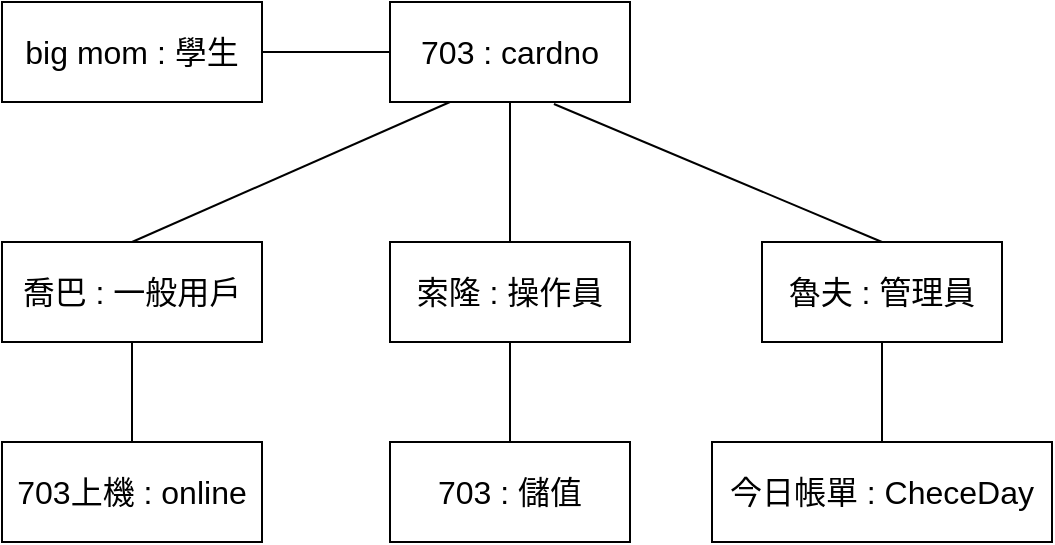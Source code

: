 <mxfile version="22.0.8" type="github">
  <diagram name="第 1 页" id="jz9GFstD0CfTGKE-H_1K">
    <mxGraphModel dx="1434" dy="758" grid="1" gridSize="10" guides="1" tooltips="1" connect="1" arrows="1" fold="1" page="1" pageScale="1" pageWidth="827" pageHeight="1169" math="0" shadow="0">
      <root>
        <mxCell id="0" />
        <mxCell id="1" parent="0" />
        <mxCell id="F-gEP1ZF5b7EgGZELP9S-1" value="big mom : 學生" style="html=1;whiteSpace=wrap;fontSize=16;" vertex="1" parent="1">
          <mxGeometry x="160" y="170" width="130" height="50" as="geometry" />
        </mxCell>
        <mxCell id="F-gEP1ZF5b7EgGZELP9S-5" value="703 : cardno" style="html=1;whiteSpace=wrap;fontSize=16;" vertex="1" parent="1">
          <mxGeometry x="354" y="170" width="120" height="50" as="geometry" />
        </mxCell>
        <mxCell id="F-gEP1ZF5b7EgGZELP9S-6" value="喬巴 : 一般用戶" style="html=1;whiteSpace=wrap;fontSize=16;" vertex="1" parent="1">
          <mxGeometry x="160" y="290" width="130" height="50" as="geometry" />
        </mxCell>
        <mxCell id="F-gEP1ZF5b7EgGZELP9S-7" value="索隆 : 操作員" style="html=1;whiteSpace=wrap;fontSize=16;" vertex="1" parent="1">
          <mxGeometry x="354" y="290" width="120" height="50" as="geometry" />
        </mxCell>
        <mxCell id="F-gEP1ZF5b7EgGZELP9S-8" value="魯夫 : 管理員" style="html=1;whiteSpace=wrap;fontSize=16;" vertex="1" parent="1">
          <mxGeometry x="540" y="290" width="120" height="50" as="geometry" />
        </mxCell>
        <mxCell id="F-gEP1ZF5b7EgGZELP9S-9" value="703上機 : online" style="html=1;whiteSpace=wrap;fontSize=16;" vertex="1" parent="1">
          <mxGeometry x="160" y="390" width="130" height="50" as="geometry" />
        </mxCell>
        <mxCell id="F-gEP1ZF5b7EgGZELP9S-10" value="703 : 儲值" style="html=1;whiteSpace=wrap;fontSize=16;" vertex="1" parent="1">
          <mxGeometry x="354" y="390" width="120" height="50" as="geometry" />
        </mxCell>
        <mxCell id="F-gEP1ZF5b7EgGZELP9S-11" value="今日帳單 : CheceDay" style="html=1;whiteSpace=wrap;fontSize=16;" vertex="1" parent="1">
          <mxGeometry x="515" y="390" width="170" height="50" as="geometry" />
        </mxCell>
        <mxCell id="F-gEP1ZF5b7EgGZELP9S-12" value="" style="endArrow=none;html=1;rounded=0;entryX=0;entryY=0.5;entryDx=0;entryDy=0;exitX=1;exitY=0.5;exitDx=0;exitDy=0;" edge="1" parent="1" source="F-gEP1ZF5b7EgGZELP9S-1" target="F-gEP1ZF5b7EgGZELP9S-5">
          <mxGeometry width="50" height="50" relative="1" as="geometry">
            <mxPoint x="390" y="420" as="sourcePoint" />
            <mxPoint x="440" y="370" as="targetPoint" />
          </mxGeometry>
        </mxCell>
        <mxCell id="F-gEP1ZF5b7EgGZELP9S-13" value="" style="endArrow=none;html=1;rounded=0;entryX=0.25;entryY=1;entryDx=0;entryDy=0;exitX=0.5;exitY=0;exitDx=0;exitDy=0;" edge="1" parent="1" source="F-gEP1ZF5b7EgGZELP9S-6" target="F-gEP1ZF5b7EgGZELP9S-5">
          <mxGeometry width="50" height="50" relative="1" as="geometry">
            <mxPoint x="260" y="215" as="sourcePoint" />
            <mxPoint x="320" y="215" as="targetPoint" />
          </mxGeometry>
        </mxCell>
        <mxCell id="F-gEP1ZF5b7EgGZELP9S-14" value="" style="endArrow=none;html=1;rounded=0;exitX=0.5;exitY=0;exitDx=0;exitDy=0;entryX=0.5;entryY=1;entryDx=0;entryDy=0;" edge="1" parent="1" source="F-gEP1ZF5b7EgGZELP9S-7" target="F-gEP1ZF5b7EgGZELP9S-5">
          <mxGeometry width="50" height="50" relative="1" as="geometry">
            <mxPoint x="225" y="300" as="sourcePoint" />
            <mxPoint x="370" y="240" as="targetPoint" />
          </mxGeometry>
        </mxCell>
        <mxCell id="F-gEP1ZF5b7EgGZELP9S-15" value="" style="endArrow=none;html=1;rounded=0;exitX=0.5;exitY=0;exitDx=0;exitDy=0;entryX=0.683;entryY=1.02;entryDx=0;entryDy=0;entryPerimeter=0;" edge="1" parent="1" source="F-gEP1ZF5b7EgGZELP9S-8" target="F-gEP1ZF5b7EgGZELP9S-5">
          <mxGeometry width="50" height="50" relative="1" as="geometry">
            <mxPoint x="380" y="300" as="sourcePoint" />
            <mxPoint x="380" y="240" as="targetPoint" />
          </mxGeometry>
        </mxCell>
        <mxCell id="F-gEP1ZF5b7EgGZELP9S-16" value="" style="endArrow=none;html=1;rounded=0;entryX=0.5;entryY=1;entryDx=0;entryDy=0;exitX=0.5;exitY=0;exitDx=0;exitDy=0;" edge="1" parent="1" source="F-gEP1ZF5b7EgGZELP9S-9" target="F-gEP1ZF5b7EgGZELP9S-6">
          <mxGeometry width="50" height="50" relative="1" as="geometry">
            <mxPoint x="225" y="300" as="sourcePoint" />
            <mxPoint x="350" y="240" as="targetPoint" />
          </mxGeometry>
        </mxCell>
        <mxCell id="F-gEP1ZF5b7EgGZELP9S-17" value="" style="endArrow=none;html=1;rounded=0;entryX=0.5;entryY=1;entryDx=0;entryDy=0;exitX=0.5;exitY=0;exitDx=0;exitDy=0;" edge="1" parent="1" source="F-gEP1ZF5b7EgGZELP9S-10" target="F-gEP1ZF5b7EgGZELP9S-7">
          <mxGeometry width="50" height="50" relative="1" as="geometry">
            <mxPoint x="215" y="390" as="sourcePoint" />
            <mxPoint x="225" y="350" as="targetPoint" />
          </mxGeometry>
        </mxCell>
        <mxCell id="F-gEP1ZF5b7EgGZELP9S-18" value="" style="endArrow=none;html=1;rounded=0;entryX=0.5;entryY=1;entryDx=0;entryDy=0;exitX=0.5;exitY=0;exitDx=0;exitDy=0;" edge="1" parent="1" source="F-gEP1ZF5b7EgGZELP9S-11" target="F-gEP1ZF5b7EgGZELP9S-8">
          <mxGeometry width="50" height="50" relative="1" as="geometry">
            <mxPoint x="375" y="390" as="sourcePoint" />
            <mxPoint x="380" y="350" as="targetPoint" />
          </mxGeometry>
        </mxCell>
      </root>
    </mxGraphModel>
  </diagram>
</mxfile>
